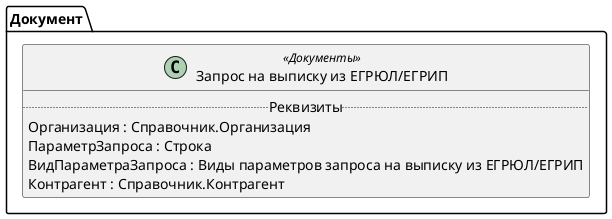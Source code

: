 ﻿@startuml ЗапросНаВыпискуИзЕГРЮЛ_ЕГРИП
'!include templates.wsd
'..\include templates.wsd
class Документ.ЗапросНаВыпискуИзЕГРЮЛ_ЕГРИП as "Запрос на выписку из ЕГРЮЛ/ЕГРИП" <<Документы>>
{
..Реквизиты..
Организация : Справочник.Организация
ПараметрЗапроса : Строка
ВидПараметраЗапроса : Виды параметров запроса на выписку из ЕГРЮЛ/ЕГРИП
Контрагент : Справочник.Контрагент
}
@enduml
